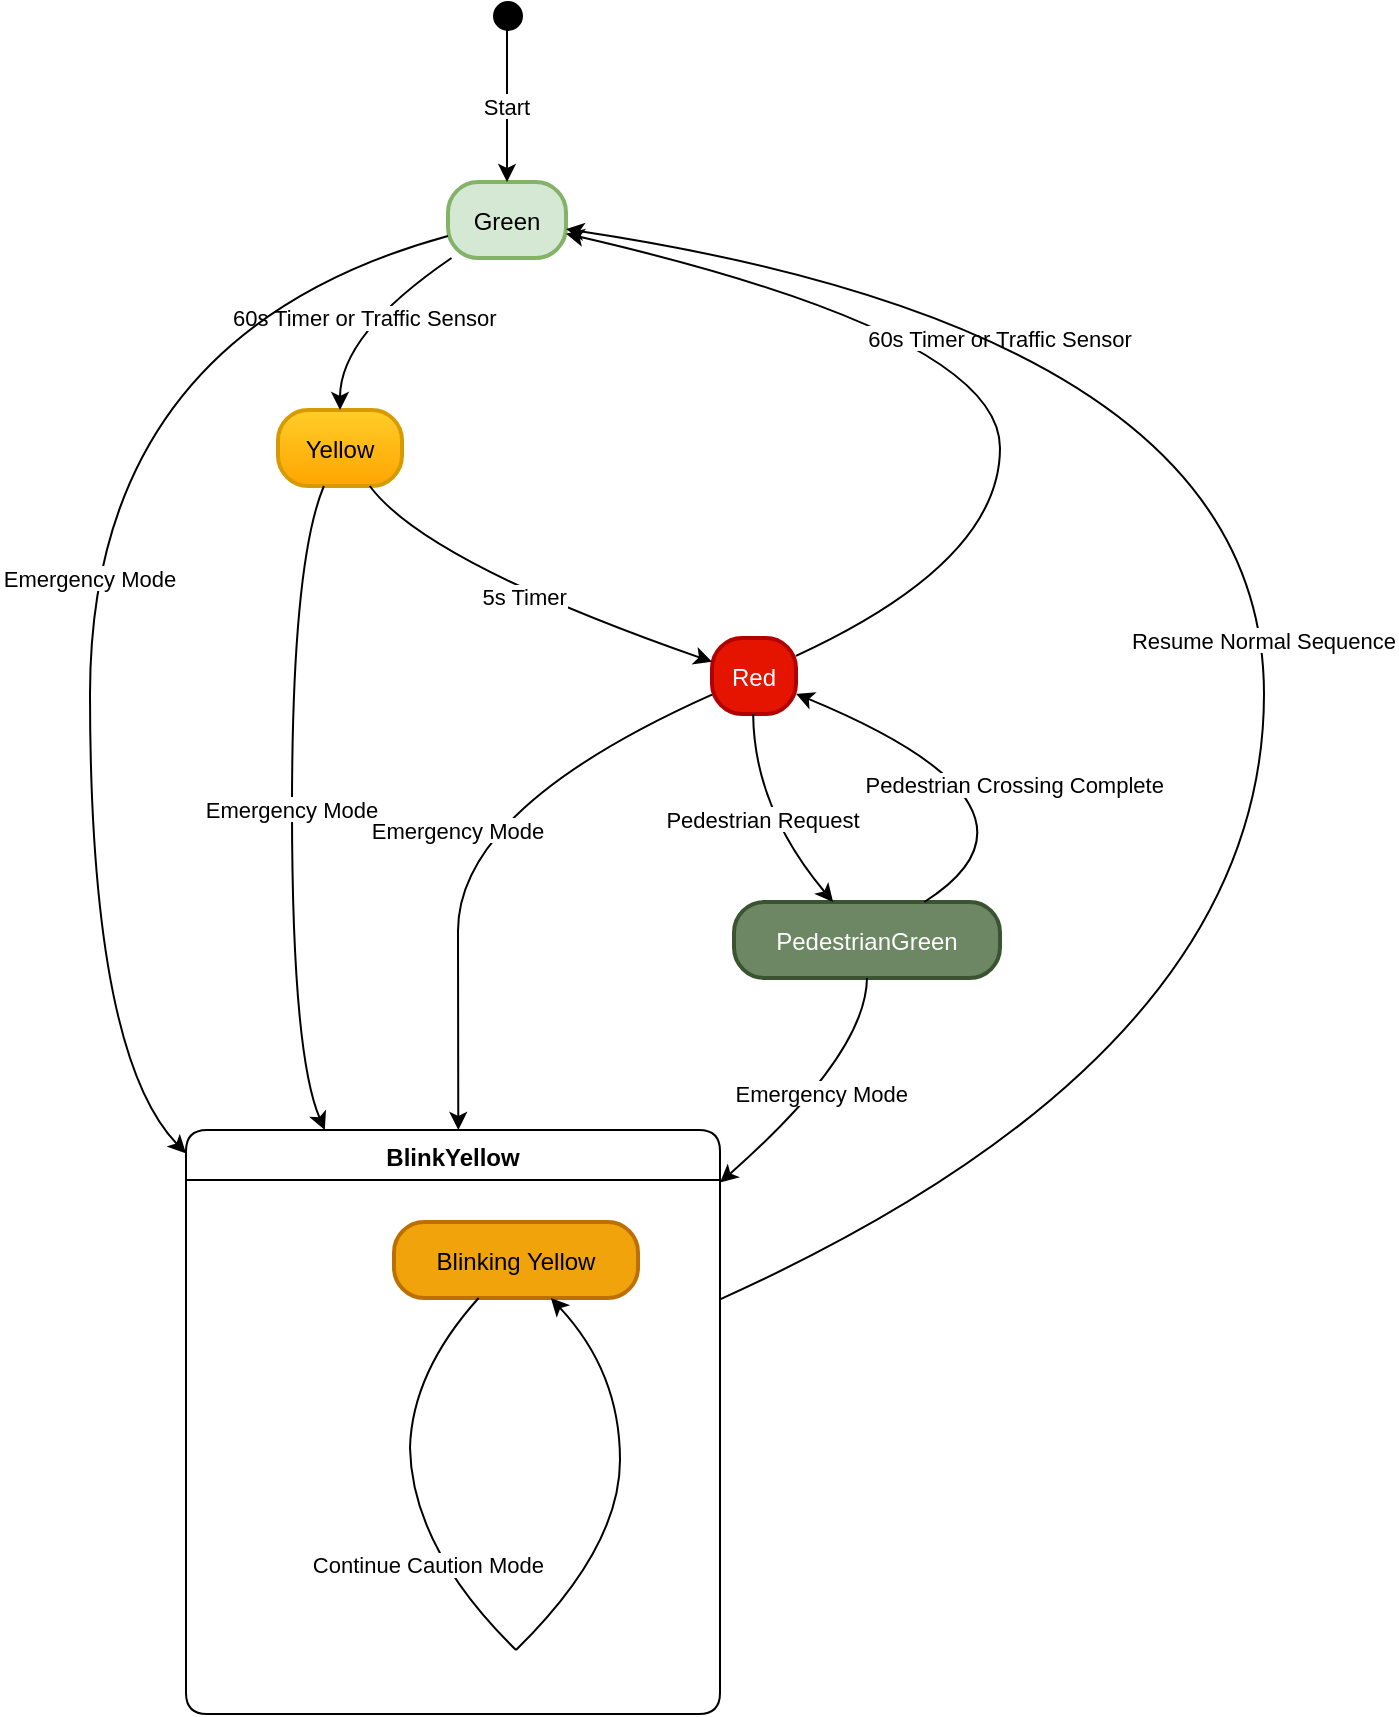 <mxfile version="24.7.17">
  <diagram name="Page-1" id="GDDziH04mpyjBKlp2Kb0">
    <mxGraphModel dx="1730" dy="532" grid="1" gridSize="10" guides="1" tooltips="1" connect="1" arrows="1" fold="1" page="1" pageScale="1" pageWidth="850" pageHeight="1100" math="0" shadow="0">
      <root>
        <mxCell id="0" />
        <mxCell id="1" parent="0" />
        <mxCell id="X8xwPhMZJ_gsYX6tRylK-1" value="" style="ellipse;fillColor=strokeColor;" vertex="1" parent="1">
          <mxGeometry x="222" y="20" width="14" height="14" as="geometry" />
        </mxCell>
        <mxCell id="X8xwPhMZJ_gsYX6tRylK-2" value="Green" style="rounded=1;arcSize=40;strokeWidth=2;fillColor=#d5e8d4;strokeColor=#82b366;" vertex="1" parent="1">
          <mxGeometry x="199" y="110" width="59" height="38" as="geometry" />
        </mxCell>
        <mxCell id="X8xwPhMZJ_gsYX6tRylK-3" value="Yellow" style="rounded=1;arcSize=40;strokeWidth=2;fillColor=#ffcd28;gradientColor=#ffa500;strokeColor=#d79b00;" vertex="1" parent="1">
          <mxGeometry x="114" y="224" width="62" height="38" as="geometry" />
        </mxCell>
        <mxCell id="X8xwPhMZJ_gsYX6tRylK-4" value="Red" style="rounded=1;arcSize=40;strokeWidth=2;fillColor=#e51400;fontColor=#ffffff;strokeColor=#B20000;" vertex="1" parent="1">
          <mxGeometry x="331" y="338" width="42" height="38" as="geometry" />
        </mxCell>
        <mxCell id="X8xwPhMZJ_gsYX6tRylK-5" value="PedestrianGreen" style="rounded=1;arcSize=40;strokeWidth=2;fillColor=#6d8764;fontColor=#ffffff;strokeColor=#3A5431;" vertex="1" parent="1">
          <mxGeometry x="342" y="470" width="133" height="38" as="geometry" />
        </mxCell>
        <mxCell id="X8xwPhMZJ_gsYX6tRylK-6" value="BlinkYellow" style="swimlane;fontStyle=1;align=center;verticalAlign=middle;startSize=25;container=0;collapsible=0;rounded=1;arcSize=14;dropTarget=0;verticalAlign=top;" vertex="1" parent="1">
          <mxGeometry x="68" y="584" width="267" height="292" as="geometry" />
        </mxCell>
        <mxCell id="X8xwPhMZJ_gsYX6tRylK-7" value="Blinking Yellow" style="rounded=1;arcSize=40;strokeWidth=2;fillColor=#f0a30a;fontColor=#000000;strokeColor=#BD7000;" vertex="1" parent="X8xwPhMZJ_gsYX6tRylK-6">
          <mxGeometry x="104" y="46" width="122" height="38" as="geometry" />
        </mxCell>
        <mxCell id="X8xwPhMZJ_gsYX6tRylK-8" value="" style="whiteSpace=wrap;strokeWidth=2;" vertex="1" parent="X8xwPhMZJ_gsYX6tRylK-6">
          <mxGeometry x="112" y="159" as="geometry" />
        </mxCell>
        <mxCell id="X8xwPhMZJ_gsYX6tRylK-9" value="" style="whiteSpace=wrap;strokeWidth=2;" vertex="1" parent="X8xwPhMZJ_gsYX6tRylK-6">
          <mxGeometry x="165" y="260" as="geometry" />
        </mxCell>
        <mxCell id="X8xwPhMZJ_gsYX6tRylK-10" value="" style="curved=1;startArrow=none;endArrow=none;exitX=0.35;exitY=0.99;entryX=Infinity;entryY=-Infinity;rounded=0;" edge="1" parent="X8xwPhMZJ_gsYX6tRylK-6" source="X8xwPhMZJ_gsYX6tRylK-7" target="X8xwPhMZJ_gsYX6tRylK-8">
          <mxGeometry relative="1" as="geometry">
            <Array as="points">
              <mxPoint x="113" y="121" />
            </Array>
          </mxGeometry>
        </mxCell>
        <mxCell id="X8xwPhMZJ_gsYX6tRylK-11" value="Continue Caution Mode" style="curved=1;startArrow=none;endArrow=none;exitX=Infinity;exitY=-Infinity;entryX=-Infinity;entryY=-Infinity;rounded=0;" edge="1" parent="X8xwPhMZJ_gsYX6tRylK-6" source="X8xwPhMZJ_gsYX6tRylK-8" target="X8xwPhMZJ_gsYX6tRylK-9">
          <mxGeometry relative="1" as="geometry">
            <Array as="points">
              <mxPoint x="113" y="209" />
            </Array>
          </mxGeometry>
        </mxCell>
        <mxCell id="X8xwPhMZJ_gsYX6tRylK-12" value="" style="curved=1;startArrow=none;;exitX=-Infinity;exitY=-Infinity;entryX=0.64;entryY=0.99;rounded=0;" edge="1" parent="X8xwPhMZJ_gsYX6tRylK-6" source="X8xwPhMZJ_gsYX6tRylK-9" target="X8xwPhMZJ_gsYX6tRylK-7">
          <mxGeometry relative="1" as="geometry">
            <Array as="points">
              <mxPoint x="217" y="209" />
              <mxPoint x="217" y="121" />
            </Array>
          </mxGeometry>
        </mxCell>
        <mxCell id="X8xwPhMZJ_gsYX6tRylK-13" value="Start" style="curved=1;startArrow=none;;exitX=0.46;exitY=1;entryX=0.5;entryY=0;rounded=0;" edge="1" parent="1" source="X8xwPhMZJ_gsYX6tRylK-1" target="X8xwPhMZJ_gsYX6tRylK-2">
          <mxGeometry relative="1" as="geometry">
            <Array as="points" />
          </mxGeometry>
        </mxCell>
        <mxCell id="X8xwPhMZJ_gsYX6tRylK-14" value="60s Timer or Traffic Sensor" style="curved=1;startArrow=none;;exitX=0.03;exitY=1;entryX=0.5;entryY=0;rounded=0;" edge="1" parent="1" source="X8xwPhMZJ_gsYX6tRylK-2" target="X8xwPhMZJ_gsYX6tRylK-3">
          <mxGeometry relative="1" as="geometry">
            <Array as="points">
              <mxPoint x="145" y="186" />
            </Array>
          </mxGeometry>
        </mxCell>
        <mxCell id="X8xwPhMZJ_gsYX6tRylK-15" value="5s Timer" style="curved=1;startArrow=none;;exitX=0.74;exitY=1;entryX=-0.01;entryY=0.31;rounded=0;" edge="1" parent="1" source="X8xwPhMZJ_gsYX6tRylK-3" target="X8xwPhMZJ_gsYX6tRylK-4">
          <mxGeometry relative="1" as="geometry">
            <Array as="points">
              <mxPoint x="188" y="300" />
            </Array>
          </mxGeometry>
        </mxCell>
        <mxCell id="X8xwPhMZJ_gsYX6tRylK-16" value="60s Timer or Traffic Sensor" style="curved=1;startArrow=none;;exitX=0.99;exitY=0.24;entryX=1;entryY=0.68;rounded=0;" edge="1" parent="1" source="X8xwPhMZJ_gsYX6tRylK-4" target="X8xwPhMZJ_gsYX6tRylK-2">
          <mxGeometry relative="1" as="geometry">
            <Array as="points">
              <mxPoint x="475" y="300" />
              <mxPoint x="475" y="186" />
            </Array>
          </mxGeometry>
        </mxCell>
        <mxCell id="X8xwPhMZJ_gsYX6tRylK-17" value="Pedestrian Request" style="curved=1;startArrow=none;;exitX=0.49;exitY=1;entryX=0.37;entryY=-0.01;rounded=0;" edge="1" parent="1" source="X8xwPhMZJ_gsYX6tRylK-4" target="X8xwPhMZJ_gsYX6tRylK-5">
          <mxGeometry relative="1" as="geometry">
            <Array as="points">
              <mxPoint x="352" y="423" />
            </Array>
          </mxGeometry>
        </mxCell>
        <mxCell id="X8xwPhMZJ_gsYX6tRylK-18" value="Pedestrian Crossing Complete" style="curved=1;startArrow=none;;exitX=0.72;exitY=-0.01;entryX=0.99;entryY=0.73;rounded=0;" edge="1" parent="1" source="X8xwPhMZJ_gsYX6tRylK-5" target="X8xwPhMZJ_gsYX6tRylK-4">
          <mxGeometry relative="1" as="geometry">
            <Array as="points">
              <mxPoint x="511" y="423" />
            </Array>
          </mxGeometry>
        </mxCell>
        <mxCell id="X8xwPhMZJ_gsYX6tRylK-19" value="Emergency Mode" style="curved=1;startArrow=none;;exitX=0;exitY=0.71;entryX=0;entryY=0.04;rounded=0;" edge="1" parent="1" source="X8xwPhMZJ_gsYX6tRylK-2" target="X8xwPhMZJ_gsYX6tRylK-6">
          <mxGeometry relative="1" as="geometry">
            <Array as="points">
              <mxPoint x="20" y="186" />
              <mxPoint x="20" y="546" />
            </Array>
          </mxGeometry>
        </mxCell>
        <mxCell id="X8xwPhMZJ_gsYX6tRylK-20" value="Emergency Mode" style="curved=1;startArrow=none;;exitX=0.37;exitY=1;entryX=0.26;entryY=0;rounded=0;" edge="1" parent="1" source="X8xwPhMZJ_gsYX6tRylK-3" target="X8xwPhMZJ_gsYX6tRylK-6">
          <mxGeometry relative="1" as="geometry">
            <Array as="points">
              <mxPoint x="121" y="300" />
              <mxPoint x="121" y="546" />
            </Array>
          </mxGeometry>
        </mxCell>
        <mxCell id="X8xwPhMZJ_gsYX6tRylK-21" value="Emergency Mode" style="curved=1;startArrow=none;;exitX=-0.01;exitY=0.75;entryX=0.51;entryY=0;rounded=0;" edge="1" parent="1" source="X8xwPhMZJ_gsYX6tRylK-4" target="X8xwPhMZJ_gsYX6tRylK-6">
          <mxGeometry relative="1" as="geometry">
            <Array as="points">
              <mxPoint x="204" y="423" />
              <mxPoint x="204" y="546" />
            </Array>
          </mxGeometry>
        </mxCell>
        <mxCell id="X8xwPhMZJ_gsYX6tRylK-22" value="Emergency Mode" style="curved=1;startArrow=none;;exitX=0.5;exitY=0.99;entryX=1;entryY=0.09;rounded=0;" edge="1" parent="1" source="X8xwPhMZJ_gsYX6tRylK-5" target="X8xwPhMZJ_gsYX6tRylK-6">
          <mxGeometry relative="1" as="geometry">
            <Array as="points">
              <mxPoint x="408" y="546" />
            </Array>
          </mxGeometry>
        </mxCell>
        <mxCell id="X8xwPhMZJ_gsYX6tRylK-23" value="Resume Normal Sequence" style="curved=1;startArrow=none;;exitX=1;exitY=0.29;entryX=1;entryY=0.62;rounded=0;" edge="1" parent="1" source="X8xwPhMZJ_gsYX6tRylK-6" target="X8xwPhMZJ_gsYX6tRylK-2">
          <mxGeometry relative="1" as="geometry">
            <Array as="points">
              <mxPoint x="607" y="546" />
              <mxPoint x="607" y="186" />
            </Array>
          </mxGeometry>
        </mxCell>
      </root>
    </mxGraphModel>
  </diagram>
</mxfile>
